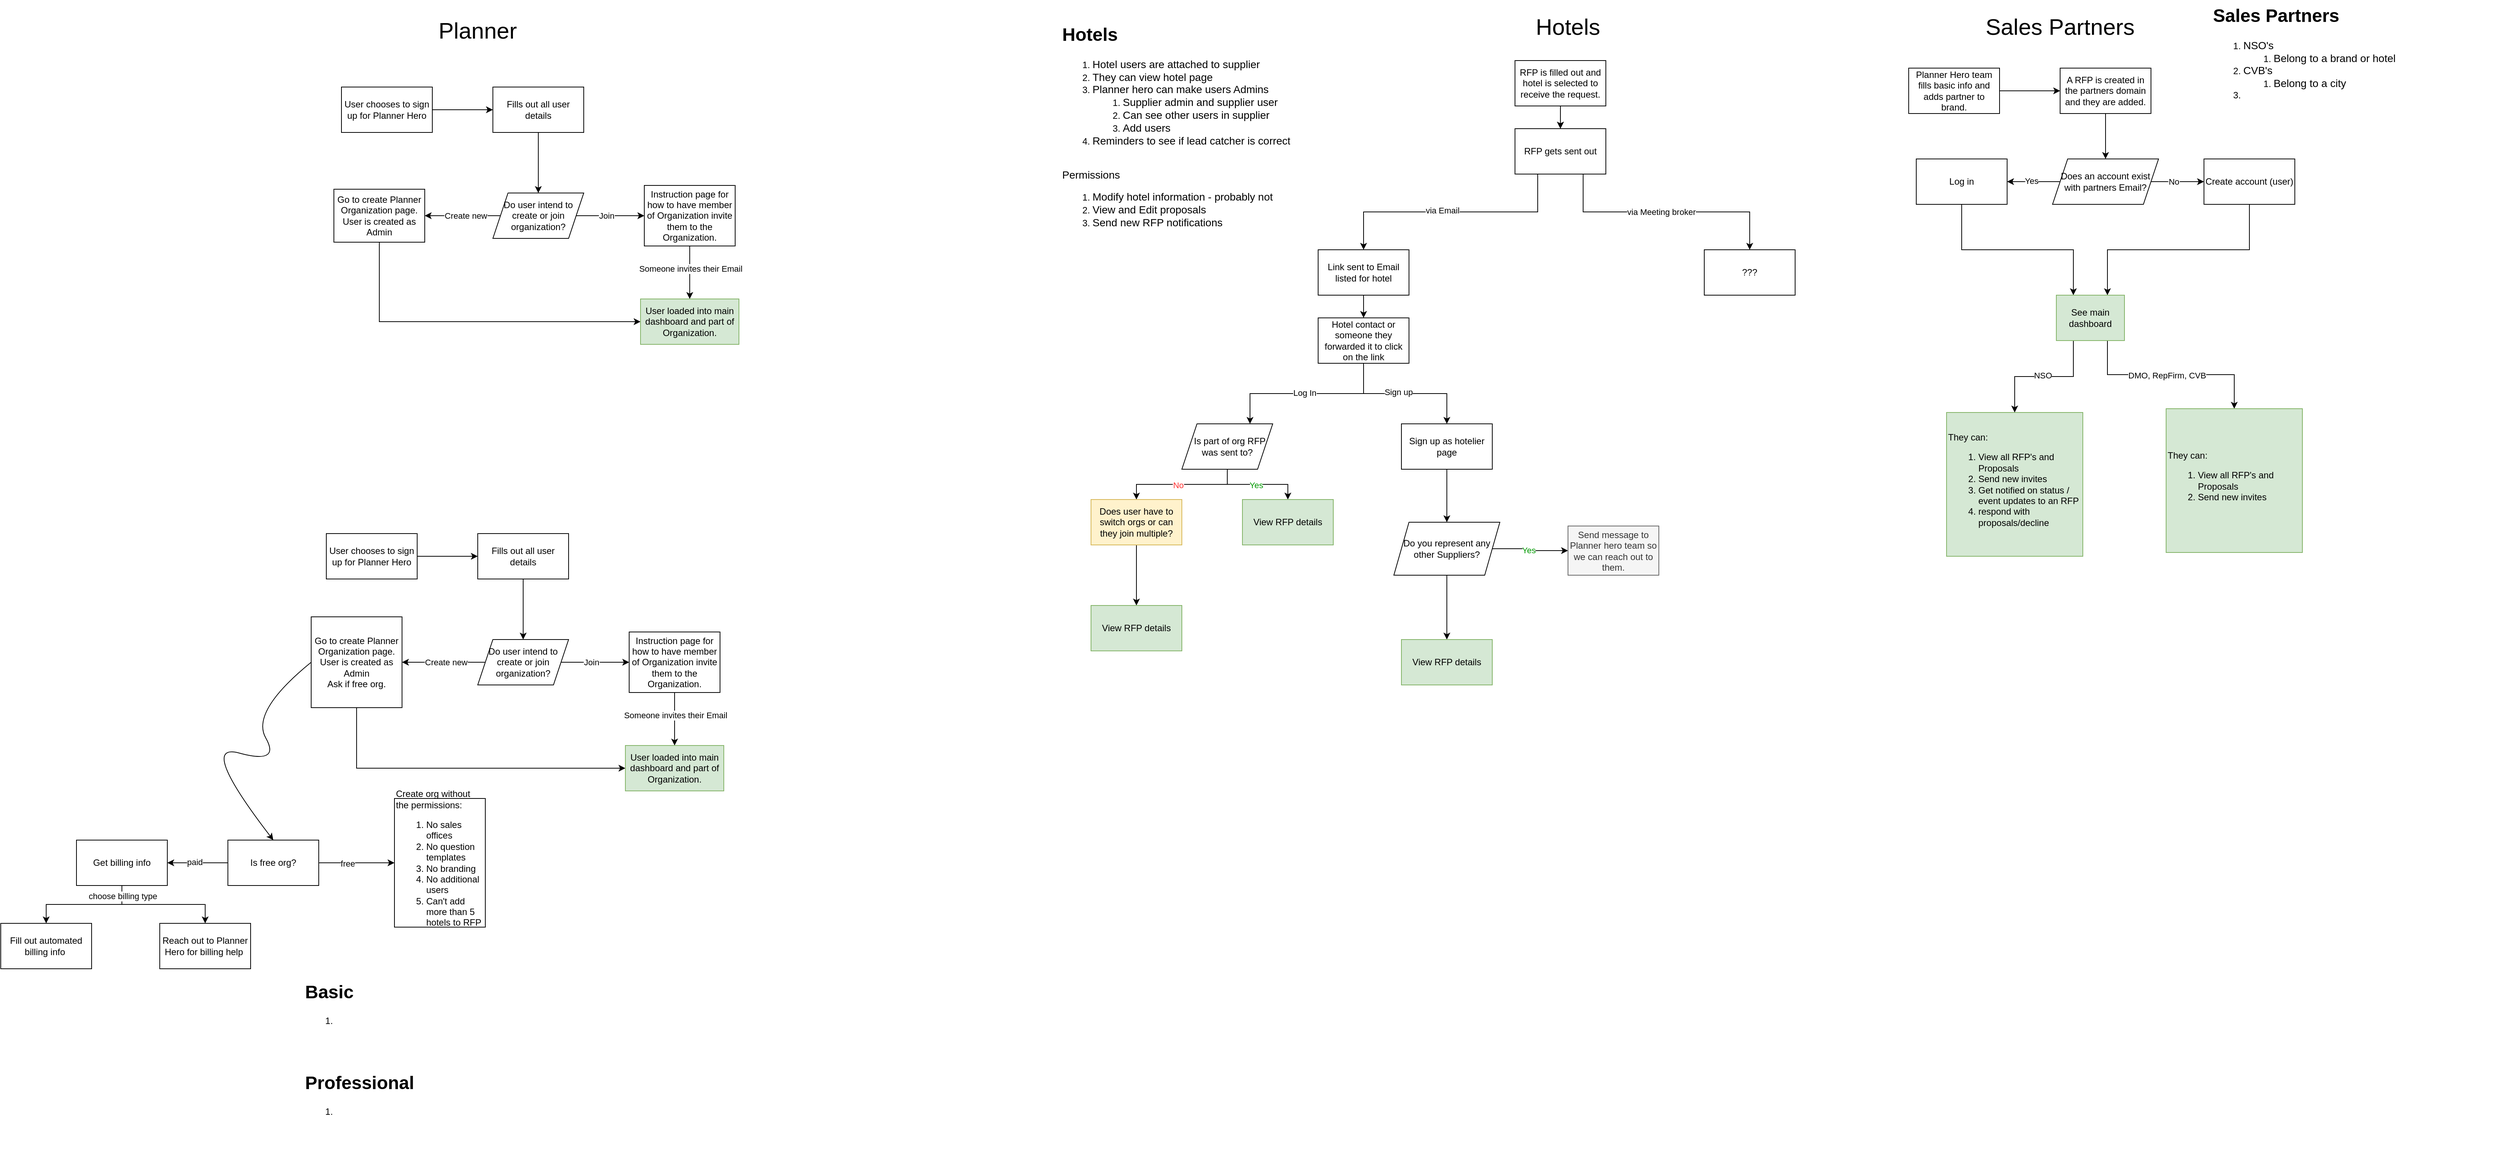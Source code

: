 <mxfile version="24.7.6">
  <diagram name="Page-1" id="fOHzQ5hOOtDTj9QllnTy">
    <mxGraphModel dx="2593" dy="515" grid="1" gridSize="10" guides="1" tooltips="1" connect="1" arrows="1" fold="1" page="1" pageScale="1" pageWidth="850" pageHeight="1100" math="0" shadow="0">
      <root>
        <mxCell id="0" />
        <mxCell id="1" parent="0" />
        <mxCell id="1TZjzNscxNpvH3x1nigz-1" value="&lt;font style=&quot;font-size: 30px;&quot;&gt;Sales Partners&lt;/font&gt;" style="text;html=1;align=center;verticalAlign=middle;whiteSpace=wrap;rounded=0;" vertex="1" parent="1">
          <mxGeometry x="1680" y="50" width="320" height="30" as="geometry" />
        </mxCell>
        <mxCell id="1TZjzNscxNpvH3x1nigz-2" value="" style="edgeStyle=orthogonalEdgeStyle;rounded=0;orthogonalLoop=1;jettySize=auto;html=1;" edge="1" parent="1" source="1TZjzNscxNpvH3x1nigz-3" target="1TZjzNscxNpvH3x1nigz-5">
          <mxGeometry relative="1" as="geometry" />
        </mxCell>
        <mxCell id="1TZjzNscxNpvH3x1nigz-3" value="Planner Hero team fills basic info and adds partner to brand." style="rounded=0;whiteSpace=wrap;html=1;" vertex="1" parent="1">
          <mxGeometry x="1640" y="120" width="120" height="60" as="geometry" />
        </mxCell>
        <mxCell id="1TZjzNscxNpvH3x1nigz-4" style="edgeStyle=orthogonalEdgeStyle;rounded=0;orthogonalLoop=1;jettySize=auto;html=1;exitX=0.5;exitY=1;exitDx=0;exitDy=0;entryX=0.5;entryY=0;entryDx=0;entryDy=0;" edge="1" parent="1" source="1TZjzNscxNpvH3x1nigz-5" target="1TZjzNscxNpvH3x1nigz-11">
          <mxGeometry relative="1" as="geometry" />
        </mxCell>
        <mxCell id="1TZjzNscxNpvH3x1nigz-5" value="A RFP is created in the partners domain and they are added." style="whiteSpace=wrap;html=1;rounded=0;" vertex="1" parent="1">
          <mxGeometry x="1840" y="120" width="120" height="60" as="geometry" />
        </mxCell>
        <mxCell id="1TZjzNscxNpvH3x1nigz-6" value="They can:&lt;br&gt;&lt;ol&gt;&lt;li&gt;View all RFP&#39;s and Proposals&lt;/li&gt;&lt;li&gt;Send new invites&lt;/li&gt;&lt;li&gt;Get notified on status / event updates to an RFP&lt;/li&gt;&lt;li&gt;respond with proposals/decline&lt;/li&gt;&lt;/ol&gt;" style="rounded=0;whiteSpace=wrap;html=1;align=left;fillColor=#d5e8d4;strokeColor=#82b366;" vertex="1" parent="1">
          <mxGeometry x="1690" y="575" width="180" height="190" as="geometry" />
        </mxCell>
        <mxCell id="1TZjzNscxNpvH3x1nigz-7" value="" style="edgeStyle=orthogonalEdgeStyle;rounded=0;orthogonalLoop=1;jettySize=auto;html=1;" edge="1" parent="1" source="1TZjzNscxNpvH3x1nigz-11" target="1TZjzNscxNpvH3x1nigz-13">
          <mxGeometry relative="1" as="geometry" />
        </mxCell>
        <mxCell id="1TZjzNscxNpvH3x1nigz-8" value="No" style="edgeLabel;html=1;align=center;verticalAlign=middle;resizable=0;points=[];" vertex="1" connectable="0" parent="1TZjzNscxNpvH3x1nigz-7">
          <mxGeometry x="-0.34" y="-2" relative="1" as="geometry">
            <mxPoint x="7" y="-2" as="offset" />
          </mxGeometry>
        </mxCell>
        <mxCell id="1TZjzNscxNpvH3x1nigz-9" value="" style="edgeStyle=orthogonalEdgeStyle;rounded=0;orthogonalLoop=1;jettySize=auto;html=1;" edge="1" parent="1" source="1TZjzNscxNpvH3x1nigz-11" target="1TZjzNscxNpvH3x1nigz-15">
          <mxGeometry relative="1" as="geometry" />
        </mxCell>
        <mxCell id="1TZjzNscxNpvH3x1nigz-10" value="Yes" style="edgeLabel;html=1;align=center;verticalAlign=middle;resizable=0;points=[];" vertex="1" connectable="0" parent="1TZjzNscxNpvH3x1nigz-9">
          <mxGeometry x="0.1" y="-1" relative="1" as="geometry">
            <mxPoint as="offset" />
          </mxGeometry>
        </mxCell>
        <mxCell id="1TZjzNscxNpvH3x1nigz-11" value="Does an account exist with partners Email?" style="shape=parallelogram;perimeter=parallelogramPerimeter;whiteSpace=wrap;html=1;fixedSize=1;" vertex="1" parent="1">
          <mxGeometry x="1830" y="240" width="140" height="60" as="geometry" />
        </mxCell>
        <mxCell id="1TZjzNscxNpvH3x1nigz-12" style="edgeStyle=orthogonalEdgeStyle;rounded=0;orthogonalLoop=1;jettySize=auto;html=1;exitX=0.5;exitY=1;exitDx=0;exitDy=0;entryX=0.75;entryY=0;entryDx=0;entryDy=0;" edge="1" parent="1" source="1TZjzNscxNpvH3x1nigz-13" target="1TZjzNscxNpvH3x1nigz-69">
          <mxGeometry relative="1" as="geometry" />
        </mxCell>
        <mxCell id="1TZjzNscxNpvH3x1nigz-13" value="Create account (user)" style="whiteSpace=wrap;html=1;" vertex="1" parent="1">
          <mxGeometry x="2030" y="240" width="120" height="60" as="geometry" />
        </mxCell>
        <mxCell id="1TZjzNscxNpvH3x1nigz-14" style="edgeStyle=orthogonalEdgeStyle;rounded=0;orthogonalLoop=1;jettySize=auto;html=1;exitX=0.5;exitY=1;exitDx=0;exitDy=0;entryX=0.25;entryY=0;entryDx=0;entryDy=0;" edge="1" parent="1" source="1TZjzNscxNpvH3x1nigz-15" target="1TZjzNscxNpvH3x1nigz-69">
          <mxGeometry relative="1" as="geometry" />
        </mxCell>
        <mxCell id="1TZjzNscxNpvH3x1nigz-15" value="Log in" style="whiteSpace=wrap;html=1;" vertex="1" parent="1">
          <mxGeometry x="1650" y="240" width="120" height="60" as="geometry" />
        </mxCell>
        <mxCell id="1TZjzNscxNpvH3x1nigz-16" value="&lt;font style=&quot;font-size: 30px;&quot;&gt;Planner&lt;/font&gt;" style="text;html=1;align=center;verticalAlign=middle;whiteSpace=wrap;rounded=0;" vertex="1" parent="1">
          <mxGeometry x="-280" y="55" width="60" height="30" as="geometry" />
        </mxCell>
        <mxCell id="1TZjzNscxNpvH3x1nigz-17" value="" style="edgeStyle=orthogonalEdgeStyle;rounded=0;orthogonalLoop=1;jettySize=auto;html=1;" edge="1" parent="1" source="1TZjzNscxNpvH3x1nigz-18" target="1TZjzNscxNpvH3x1nigz-20">
          <mxGeometry relative="1" as="geometry" />
        </mxCell>
        <mxCell id="1TZjzNscxNpvH3x1nigz-18" value="User chooses to sign up for Planner Hero" style="rounded=0;whiteSpace=wrap;html=1;" vertex="1" parent="1">
          <mxGeometry x="-430" y="145" width="120" height="60" as="geometry" />
        </mxCell>
        <mxCell id="1TZjzNscxNpvH3x1nigz-19" value="" style="edgeStyle=orthogonalEdgeStyle;rounded=0;orthogonalLoop=1;jettySize=auto;html=1;" edge="1" parent="1" source="1TZjzNscxNpvH3x1nigz-20" target="1TZjzNscxNpvH3x1nigz-25">
          <mxGeometry relative="1" as="geometry" />
        </mxCell>
        <mxCell id="1TZjzNscxNpvH3x1nigz-20" value="Fills out all user details" style="whiteSpace=wrap;html=1;rounded=0;" vertex="1" parent="1">
          <mxGeometry x="-230" y="145" width="120" height="60" as="geometry" />
        </mxCell>
        <mxCell id="1TZjzNscxNpvH3x1nigz-21" value="" style="edgeStyle=orthogonalEdgeStyle;rounded=0;orthogonalLoop=1;jettySize=auto;html=1;" edge="1" parent="1" source="1TZjzNscxNpvH3x1nigz-25" target="1TZjzNscxNpvH3x1nigz-27">
          <mxGeometry relative="1" as="geometry" />
        </mxCell>
        <mxCell id="1TZjzNscxNpvH3x1nigz-22" value="Create new" style="edgeLabel;html=1;align=center;verticalAlign=middle;resizable=0;points=[];" vertex="1" connectable="0" parent="1TZjzNscxNpvH3x1nigz-21">
          <mxGeometry x="0.178" y="1" relative="1" as="geometry">
            <mxPoint x="13" y="-1" as="offset" />
          </mxGeometry>
        </mxCell>
        <mxCell id="1TZjzNscxNpvH3x1nigz-23" value="" style="edgeStyle=orthogonalEdgeStyle;rounded=0;orthogonalLoop=1;jettySize=auto;html=1;" edge="1" parent="1" source="1TZjzNscxNpvH3x1nigz-25" target="1TZjzNscxNpvH3x1nigz-30">
          <mxGeometry relative="1" as="geometry" />
        </mxCell>
        <mxCell id="1TZjzNscxNpvH3x1nigz-24" value="Join" style="edgeLabel;html=1;align=center;verticalAlign=middle;resizable=0;points=[];" vertex="1" connectable="0" parent="1TZjzNscxNpvH3x1nigz-23">
          <mxGeometry x="-0.111" relative="1" as="geometry">
            <mxPoint as="offset" />
          </mxGeometry>
        </mxCell>
        <mxCell id="1TZjzNscxNpvH3x1nigz-25" value="Do user intend to create or join organization?" style="shape=parallelogram;perimeter=parallelogramPerimeter;whiteSpace=wrap;html=1;fixedSize=1;rounded=0;" vertex="1" parent="1">
          <mxGeometry x="-230" y="285" width="120" height="60" as="geometry" />
        </mxCell>
        <mxCell id="1TZjzNscxNpvH3x1nigz-26" style="edgeStyle=orthogonalEdgeStyle;rounded=0;orthogonalLoop=1;jettySize=auto;html=1;exitX=0.5;exitY=1;exitDx=0;exitDy=0;entryX=0;entryY=0.5;entryDx=0;entryDy=0;" edge="1" parent="1" source="1TZjzNscxNpvH3x1nigz-27" target="1TZjzNscxNpvH3x1nigz-31">
          <mxGeometry relative="1" as="geometry" />
        </mxCell>
        <mxCell id="1TZjzNscxNpvH3x1nigz-27" value="Go to create Planner Organization page. User is created as Admin" style="whiteSpace=wrap;html=1;rounded=0;" vertex="1" parent="1">
          <mxGeometry x="-440" y="280" width="120" height="70" as="geometry" />
        </mxCell>
        <mxCell id="1TZjzNscxNpvH3x1nigz-28" value="" style="edgeStyle=orthogonalEdgeStyle;rounded=0;orthogonalLoop=1;jettySize=auto;html=1;" edge="1" parent="1" source="1TZjzNscxNpvH3x1nigz-30" target="1TZjzNscxNpvH3x1nigz-31">
          <mxGeometry relative="1" as="geometry" />
        </mxCell>
        <mxCell id="1TZjzNscxNpvH3x1nigz-29" value="Someone invites their Email" style="edgeLabel;html=1;align=center;verticalAlign=middle;resizable=0;points=[];" vertex="1" connectable="0" parent="1TZjzNscxNpvH3x1nigz-28">
          <mxGeometry x="-0.15" y="1" relative="1" as="geometry">
            <mxPoint as="offset" />
          </mxGeometry>
        </mxCell>
        <mxCell id="1TZjzNscxNpvH3x1nigz-30" value="Instruction page for how to have member of Organization invite them to the Organization." style="whiteSpace=wrap;html=1;rounded=0;" vertex="1" parent="1">
          <mxGeometry x="-30" y="275" width="120" height="80" as="geometry" />
        </mxCell>
        <mxCell id="1TZjzNscxNpvH3x1nigz-31" value="User loaded into main dashboard and part of Organization." style="whiteSpace=wrap;html=1;rounded=0;fillColor=#d5e8d4;strokeColor=#82b366;" vertex="1" parent="1">
          <mxGeometry x="-35" y="425" width="130" height="60" as="geometry" />
        </mxCell>
        <mxCell id="1TZjzNscxNpvH3x1nigz-32" value="&lt;font style=&quot;font-size: 30px;&quot;&gt;Hotels&lt;/font&gt;" style="text;html=1;align=center;verticalAlign=middle;whiteSpace=wrap;rounded=0;" vertex="1" parent="1">
          <mxGeometry x="1160" y="50" width="60" height="30" as="geometry" />
        </mxCell>
        <mxCell id="1TZjzNscxNpvH3x1nigz-33" value="" style="edgeStyle=orthogonalEdgeStyle;rounded=0;orthogonalLoop=1;jettySize=auto;html=1;" edge="1" parent="1" source="1TZjzNscxNpvH3x1nigz-35" target="1TZjzNscxNpvH3x1nigz-42">
          <mxGeometry relative="1" as="geometry" />
        </mxCell>
        <mxCell id="1TZjzNscxNpvH3x1nigz-34" value="" style="edgeStyle=orthogonalEdgeStyle;rounded=0;orthogonalLoop=1;jettySize=auto;html=1;" edge="1" parent="1" source="1TZjzNscxNpvH3x1nigz-35" target="1TZjzNscxNpvH3x1nigz-42">
          <mxGeometry relative="1" as="geometry" />
        </mxCell>
        <mxCell id="1TZjzNscxNpvH3x1nigz-35" value="RFP is filled out and hotel is selected to receive the request." style="rounded=0;whiteSpace=wrap;html=1;" vertex="1" parent="1">
          <mxGeometry x="1120" y="110" width="120" height="60" as="geometry" />
        </mxCell>
        <mxCell id="1TZjzNscxNpvH3x1nigz-36" style="edgeStyle=orthogonalEdgeStyle;rounded=0;orthogonalLoop=1;jettySize=auto;html=1;exitX=0.25;exitY=1;exitDx=0;exitDy=0;entryX=0.5;entryY=0;entryDx=0;entryDy=0;" edge="1" parent="1" source="1TZjzNscxNpvH3x1nigz-42" target="1TZjzNscxNpvH3x1nigz-44">
          <mxGeometry relative="1" as="geometry">
            <mxPoint x="1110" y="360" as="targetPoint" />
          </mxGeometry>
        </mxCell>
        <mxCell id="1TZjzNscxNpvH3x1nigz-37" value="via Email" style="edgeLabel;html=1;align=center;verticalAlign=middle;resizable=0;points=[];" vertex="1" connectable="0" parent="1TZjzNscxNpvH3x1nigz-36">
          <mxGeometry x="0.07" y="2" relative="1" as="geometry">
            <mxPoint y="-4" as="offset" />
          </mxGeometry>
        </mxCell>
        <mxCell id="1TZjzNscxNpvH3x1nigz-40" style="edgeStyle=orthogonalEdgeStyle;rounded=0;orthogonalLoop=1;jettySize=auto;html=1;exitX=0.75;exitY=1;exitDx=0;exitDy=0;entryX=0.5;entryY=0;entryDx=0;entryDy=0;" edge="1" parent="1" source="1TZjzNscxNpvH3x1nigz-42" target="1TZjzNscxNpvH3x1nigz-46">
          <mxGeometry relative="1" as="geometry" />
        </mxCell>
        <mxCell id="1TZjzNscxNpvH3x1nigz-41" value="via Meeting broker" style="edgeLabel;html=1;align=center;verticalAlign=middle;resizable=0;points=[];" vertex="1" connectable="0" parent="1TZjzNscxNpvH3x1nigz-40">
          <mxGeometry x="-0.12" y="1" relative="1" as="geometry">
            <mxPoint x="12" y="1" as="offset" />
          </mxGeometry>
        </mxCell>
        <mxCell id="1TZjzNscxNpvH3x1nigz-42" value="RFP gets sent out" style="whiteSpace=wrap;html=1;rounded=0;" vertex="1" parent="1">
          <mxGeometry x="1120" y="200" width="120" height="60" as="geometry" />
        </mxCell>
        <mxCell id="1TZjzNscxNpvH3x1nigz-43" value="" style="edgeStyle=orthogonalEdgeStyle;rounded=0;orthogonalLoop=1;jettySize=auto;html=1;" edge="1" parent="1" source="1TZjzNscxNpvH3x1nigz-44" target="1TZjzNscxNpvH3x1nigz-51">
          <mxGeometry relative="1" as="geometry" />
        </mxCell>
        <mxCell id="1TZjzNscxNpvH3x1nigz-44" value="Link sent to Email listed for hotel" style="rounded=0;whiteSpace=wrap;html=1;" vertex="1" parent="1">
          <mxGeometry x="860" y="360" width="120" height="60" as="geometry" />
        </mxCell>
        <mxCell id="1TZjzNscxNpvH3x1nigz-46" value="???" style="rounded=0;whiteSpace=wrap;html=1;" vertex="1" parent="1">
          <mxGeometry x="1370" y="360" width="120" height="60" as="geometry" />
        </mxCell>
        <mxCell id="1TZjzNscxNpvH3x1nigz-47" value="" style="edgeStyle=orthogonalEdgeStyle;rounded=0;orthogonalLoop=1;jettySize=auto;html=1;" edge="1" parent="1" source="1TZjzNscxNpvH3x1nigz-51" target="1TZjzNscxNpvH3x1nigz-53">
          <mxGeometry relative="1" as="geometry" />
        </mxCell>
        <mxCell id="1TZjzNscxNpvH3x1nigz-48" value="Sign up" style="edgeLabel;html=1;align=center;verticalAlign=middle;resizable=0;points=[];" vertex="1" connectable="0" parent="1TZjzNscxNpvH3x1nigz-47">
          <mxGeometry x="-0.093" y="2" relative="1" as="geometry">
            <mxPoint as="offset" />
          </mxGeometry>
        </mxCell>
        <mxCell id="1TZjzNscxNpvH3x1nigz-49" style="edgeStyle=orthogonalEdgeStyle;rounded=0;orthogonalLoop=1;jettySize=auto;html=1;exitX=0.5;exitY=1;exitDx=0;exitDy=0;entryX=0.75;entryY=0;entryDx=0;entryDy=0;" edge="1" parent="1" source="1TZjzNscxNpvH3x1nigz-51" target="1TZjzNscxNpvH3x1nigz-58">
          <mxGeometry relative="1" as="geometry">
            <mxPoint x="830" y="590" as="targetPoint" />
          </mxGeometry>
        </mxCell>
        <mxCell id="1TZjzNscxNpvH3x1nigz-50" value="Log In" style="edgeLabel;html=1;align=center;verticalAlign=middle;resizable=0;points=[];" vertex="1" connectable="0" parent="1TZjzNscxNpvH3x1nigz-49">
          <mxGeometry x="0.024" y="-1" relative="1" as="geometry">
            <mxPoint as="offset" />
          </mxGeometry>
        </mxCell>
        <mxCell id="1TZjzNscxNpvH3x1nigz-51" value="Hotel contact or someone they forwarded it to click on the link" style="whiteSpace=wrap;html=1;rounded=0;" vertex="1" parent="1">
          <mxGeometry x="860" y="450" width="120" height="60" as="geometry" />
        </mxCell>
        <mxCell id="1TZjzNscxNpvH3x1nigz-52" value="" style="edgeStyle=orthogonalEdgeStyle;rounded=0;orthogonalLoop=1;jettySize=auto;html=1;" edge="1" parent="1" source="1TZjzNscxNpvH3x1nigz-53" target="1TZjzNscxNpvH3x1nigz-65">
          <mxGeometry relative="1" as="geometry" />
        </mxCell>
        <mxCell id="1TZjzNscxNpvH3x1nigz-53" value="Sign up as hotelier page" style="whiteSpace=wrap;html=1;rounded=0;" vertex="1" parent="1">
          <mxGeometry x="970" y="590" width="120" height="60" as="geometry" />
        </mxCell>
        <mxCell id="1TZjzNscxNpvH3x1nigz-54" value="" style="edgeStyle=orthogonalEdgeStyle;rounded=0;orthogonalLoop=1;jettySize=auto;html=1;" edge="1" parent="1" source="1TZjzNscxNpvH3x1nigz-58" target="1TZjzNscxNpvH3x1nigz-59">
          <mxGeometry relative="1" as="geometry" />
        </mxCell>
        <mxCell id="1TZjzNscxNpvH3x1nigz-55" value="&lt;font color=&quot;#009900&quot;&gt;Yes&lt;/font&gt;" style="edgeLabel;html=1;align=center;verticalAlign=middle;resizable=0;points=[];" vertex="1" connectable="0" parent="1TZjzNscxNpvH3x1nigz-54">
          <mxGeometry x="-0.18" y="-1" relative="1" as="geometry">
            <mxPoint x="9" as="offset" />
          </mxGeometry>
        </mxCell>
        <mxCell id="1TZjzNscxNpvH3x1nigz-56" style="edgeStyle=orthogonalEdgeStyle;rounded=0;orthogonalLoop=1;jettySize=auto;html=1;exitX=0.5;exitY=1;exitDx=0;exitDy=0;entryX=0.5;entryY=0;entryDx=0;entryDy=0;" edge="1" parent="1" source="1TZjzNscxNpvH3x1nigz-58" target="1TZjzNscxNpvH3x1nigz-61">
          <mxGeometry relative="1" as="geometry" />
        </mxCell>
        <mxCell id="1TZjzNscxNpvH3x1nigz-57" value="&lt;font color=&quot;#ff3333&quot;&gt;No&lt;/font&gt;" style="edgeLabel;html=1;align=center;verticalAlign=middle;resizable=0;points=[];" vertex="1" connectable="0" parent="1TZjzNscxNpvH3x1nigz-56">
          <mxGeometry x="0.062" y="1" relative="1" as="geometry">
            <mxPoint as="offset" />
          </mxGeometry>
        </mxCell>
        <mxCell id="1TZjzNscxNpvH3x1nigz-58" value="&amp;nbsp; Is part of org RFP was sent to?" style="shape=parallelogram;perimeter=parallelogramPerimeter;whiteSpace=wrap;html=1;fixedSize=1;" vertex="1" parent="1">
          <mxGeometry x="680" y="590" width="120" height="60" as="geometry" />
        </mxCell>
        <mxCell id="1TZjzNscxNpvH3x1nigz-59" value="View RFP details" style="whiteSpace=wrap;html=1;fillColor=#d5e8d4;strokeColor=#82b366;" vertex="1" parent="1">
          <mxGeometry x="760" y="690" width="120" height="60" as="geometry" />
        </mxCell>
        <mxCell id="1TZjzNscxNpvH3x1nigz-60" value="" style="edgeStyle=orthogonalEdgeStyle;rounded=0;orthogonalLoop=1;jettySize=auto;html=1;" edge="1" parent="1" source="1TZjzNscxNpvH3x1nigz-61" target="1TZjzNscxNpvH3x1nigz-68">
          <mxGeometry relative="1" as="geometry" />
        </mxCell>
        <mxCell id="1TZjzNscxNpvH3x1nigz-61" value="Does user have to switch orgs or can they join multiple?" style="rounded=0;whiteSpace=wrap;html=1;fillColor=#fff2cc;strokeColor=#d6b656;" vertex="1" parent="1">
          <mxGeometry x="560" y="690" width="120" height="60" as="geometry" />
        </mxCell>
        <mxCell id="1TZjzNscxNpvH3x1nigz-62" value="" style="edgeStyle=orthogonalEdgeStyle;rounded=0;orthogonalLoop=1;jettySize=auto;html=1;" edge="1" parent="1" source="1TZjzNscxNpvH3x1nigz-65" target="1TZjzNscxNpvH3x1nigz-66">
          <mxGeometry relative="1" as="geometry" />
        </mxCell>
        <mxCell id="1TZjzNscxNpvH3x1nigz-63" value="&lt;font color=&quot;#009900&quot;&gt;Yes&lt;/font&gt;" style="edgeLabel;html=1;align=center;verticalAlign=middle;resizable=0;points=[];" vertex="1" connectable="0" parent="1TZjzNscxNpvH3x1nigz-62">
          <mxGeometry x="-0.06" y="-2" relative="1" as="geometry">
            <mxPoint as="offset" />
          </mxGeometry>
        </mxCell>
        <mxCell id="1TZjzNscxNpvH3x1nigz-64" value="" style="edgeStyle=orthogonalEdgeStyle;rounded=0;orthogonalLoop=1;jettySize=auto;html=1;" edge="1" parent="1" source="1TZjzNscxNpvH3x1nigz-65" target="1TZjzNscxNpvH3x1nigz-67">
          <mxGeometry relative="1" as="geometry" />
        </mxCell>
        <mxCell id="1TZjzNscxNpvH3x1nigz-65" value="Do you represent any other Suppliers?" style="shape=parallelogram;perimeter=parallelogramPerimeter;whiteSpace=wrap;html=1;fixedSize=1;rounded=0;" vertex="1" parent="1">
          <mxGeometry x="960" y="720" width="140" height="70" as="geometry" />
        </mxCell>
        <mxCell id="1TZjzNscxNpvH3x1nigz-66" value="Send message to Planner hero team so we can reach out to them." style="whiteSpace=wrap;html=1;rounded=0;fillColor=#f5f5f5;fontColor=#333333;strokeColor=#666666;" vertex="1" parent="1">
          <mxGeometry x="1190" y="725" width="120" height="65" as="geometry" />
        </mxCell>
        <mxCell id="1TZjzNscxNpvH3x1nigz-67" value="View RFP details" style="whiteSpace=wrap;html=1;rounded=0;fillColor=#d5e8d4;strokeColor=#82b366;" vertex="1" parent="1">
          <mxGeometry x="970" y="875" width="120" height="60" as="geometry" />
        </mxCell>
        <mxCell id="1TZjzNscxNpvH3x1nigz-68" value="View RFP details" style="whiteSpace=wrap;html=1;rounded=0;fillColor=#d5e8d4;strokeColor=#82b366;" vertex="1" parent="1">
          <mxGeometry x="560" y="830" width="120" height="60" as="geometry" />
        </mxCell>
        <mxCell id="1TZjzNscxNpvH3x1nigz-70" style="edgeStyle=orthogonalEdgeStyle;rounded=0;orthogonalLoop=1;jettySize=auto;html=1;exitX=0.25;exitY=1;exitDx=0;exitDy=0;entryX=0.5;entryY=0;entryDx=0;entryDy=0;" edge="1" parent="1" source="1TZjzNscxNpvH3x1nigz-69" target="1TZjzNscxNpvH3x1nigz-6">
          <mxGeometry relative="1" as="geometry" />
        </mxCell>
        <mxCell id="1TZjzNscxNpvH3x1nigz-71" value="NSO" style="edgeLabel;html=1;align=center;verticalAlign=middle;resizable=0;points=[];" vertex="1" connectable="0" parent="1TZjzNscxNpvH3x1nigz-70">
          <mxGeometry x="0.02" y="-2" relative="1" as="geometry">
            <mxPoint as="offset" />
          </mxGeometry>
        </mxCell>
        <mxCell id="1TZjzNscxNpvH3x1nigz-74" style="edgeStyle=orthogonalEdgeStyle;rounded=0;orthogonalLoop=1;jettySize=auto;html=1;exitX=0.75;exitY=1;exitDx=0;exitDy=0;entryX=0.5;entryY=0;entryDx=0;entryDy=0;" edge="1" parent="1" source="1TZjzNscxNpvH3x1nigz-69" target="1TZjzNscxNpvH3x1nigz-73">
          <mxGeometry relative="1" as="geometry" />
        </mxCell>
        <mxCell id="1TZjzNscxNpvH3x1nigz-75" value="DMO, RepFirm, CVB" style="edgeLabel;html=1;align=center;verticalAlign=middle;resizable=0;points=[];" vertex="1" connectable="0" parent="1TZjzNscxNpvH3x1nigz-74">
          <mxGeometry x="-0.258" relative="1" as="geometry">
            <mxPoint x="28" y="1" as="offset" />
          </mxGeometry>
        </mxCell>
        <mxCell id="1TZjzNscxNpvH3x1nigz-69" value="See main dashboard" style="rounded=0;whiteSpace=wrap;html=1;align=center;fillColor=#d5e8d4;strokeColor=#82b366;" vertex="1" parent="1">
          <mxGeometry x="1835" y="420" width="90" height="60" as="geometry" />
        </mxCell>
        <mxCell id="1TZjzNscxNpvH3x1nigz-73" value="They can:&lt;br&gt;&lt;ol&gt;&lt;li&gt;View all RFP&#39;s and Proposals&lt;/li&gt;&lt;li&gt;Send new invites&lt;/li&gt;&lt;/ol&gt;" style="rounded=0;whiteSpace=wrap;html=1;align=left;fillColor=#d5e8d4;strokeColor=#82b366;" vertex="1" parent="1">
          <mxGeometry x="1980" y="570" width="180" height="190" as="geometry" />
        </mxCell>
        <mxCell id="1TZjzNscxNpvH3x1nigz-76" value="&lt;h1 style=&quot;margin-top: 0px;&quot;&gt;Hotels&lt;/h1&gt;&lt;p&gt;&lt;/p&gt;&lt;ol&gt;&lt;li&gt;&lt;font style=&quot;font-size: 14px;&quot;&gt;Hotel users are attached to supplier&lt;/font&gt;&lt;/li&gt;&lt;li&gt;&lt;span style=&quot;font-size: 14px;&quot;&gt;They can view hotel page&lt;/span&gt;&lt;/li&gt;&lt;li&gt;&lt;span style=&quot;font-size: 14px;&quot;&gt;Planner hero can make users Admins&lt;/span&gt;&lt;/li&gt;&lt;ol&gt;&lt;li&gt;&lt;span style=&quot;font-size: 14px;&quot;&gt;Supplier admin and supplier user&lt;/span&gt;&lt;/li&gt;&lt;li&gt;&lt;span style=&quot;font-size: 14px;&quot;&gt;Can see other users in supplier&lt;/span&gt;&lt;/li&gt;&lt;li&gt;&lt;span style=&quot;font-size: 14px;&quot;&gt;Add users&lt;/span&gt;&lt;/li&gt;&lt;/ol&gt;&lt;li&gt;&lt;span style=&quot;font-size: 14px;&quot;&gt;Reminders to see if lead catcher is correct&lt;/span&gt;&lt;/li&gt;&lt;/ol&gt;&lt;div&gt;&lt;span style=&quot;font-size: 14px;&quot;&gt;&lt;br&gt;&lt;/span&gt;&lt;/div&gt;&lt;div&gt;&lt;span style=&quot;font-size: 14px;&quot;&gt;Permissions&lt;/span&gt;&lt;/div&gt;&lt;div&gt;&lt;ol&gt;&lt;li&gt;&lt;span style=&quot;font-size: 14px;&quot;&gt;Modify hotel information - probably not&lt;/span&gt;&lt;/li&gt;&lt;li&gt;&lt;span style=&quot;font-size: 14px;&quot;&gt;View and Edit proposals&lt;/span&gt;&lt;/li&gt;&lt;li&gt;&lt;span style=&quot;font-size: 14px;&quot;&gt;Send new RFP notifications&lt;/span&gt;&lt;/li&gt;&lt;/ol&gt;&lt;/div&gt;&lt;p&gt;&lt;/p&gt;" style="text;html=1;whiteSpace=wrap;overflow=hidden;rounded=0;" vertex="1" parent="1">
          <mxGeometry x="520" y="55" width="380" height="290" as="geometry" />
        </mxCell>
        <mxCell id="1TZjzNscxNpvH3x1nigz-77" value="&lt;h1 style=&quot;margin-top: 0px;&quot;&gt;Sales Partners&lt;/h1&gt;&lt;p&gt;&lt;/p&gt;&lt;ol&gt;&lt;li&gt;&lt;span style=&quot;font-size: 14px;&quot;&gt;NSO&#39;s&lt;/span&gt;&lt;/li&gt;&lt;ol&gt;&lt;li&gt;&lt;span style=&quot;font-size: 14px;&quot;&gt;Belong to a brand or hotel&lt;/span&gt;&lt;/li&gt;&lt;/ol&gt;&lt;li&gt;&lt;span style=&quot;font-size: 14px;&quot;&gt;CVB&#39;s&lt;/span&gt;&lt;/li&gt;&lt;ol&gt;&lt;li&gt;&lt;span style=&quot;font-size: 14px;&quot;&gt;Belong to a city&lt;/span&gt;&lt;/li&gt;&lt;/ol&gt;&lt;li&gt;&lt;br&gt;&lt;/li&gt;&lt;/ol&gt;&lt;p&gt;&lt;/p&gt;" style="text;html=1;whiteSpace=wrap;overflow=hidden;rounded=0;" vertex="1" parent="1">
          <mxGeometry x="2040" y="30" width="380" height="200" as="geometry" />
        </mxCell>
        <mxCell id="1TZjzNscxNpvH3x1nigz-78" value="" style="edgeStyle=orthogonalEdgeStyle;rounded=0;orthogonalLoop=1;jettySize=auto;html=1;" edge="1" source="1TZjzNscxNpvH3x1nigz-79" target="1TZjzNscxNpvH3x1nigz-81" parent="1">
          <mxGeometry relative="1" as="geometry" />
        </mxCell>
        <mxCell id="1TZjzNscxNpvH3x1nigz-79" value="User chooses to sign up for Planner Hero" style="rounded=0;whiteSpace=wrap;html=1;" vertex="1" parent="1">
          <mxGeometry x="-450" y="735" width="120" height="60" as="geometry" />
        </mxCell>
        <mxCell id="1TZjzNscxNpvH3x1nigz-80" value="" style="edgeStyle=orthogonalEdgeStyle;rounded=0;orthogonalLoop=1;jettySize=auto;html=1;" edge="1" source="1TZjzNscxNpvH3x1nigz-81" target="1TZjzNscxNpvH3x1nigz-86" parent="1">
          <mxGeometry relative="1" as="geometry" />
        </mxCell>
        <mxCell id="1TZjzNscxNpvH3x1nigz-81" value="Fills out all user details" style="whiteSpace=wrap;html=1;rounded=0;" vertex="1" parent="1">
          <mxGeometry x="-250" y="735" width="120" height="60" as="geometry" />
        </mxCell>
        <mxCell id="1TZjzNscxNpvH3x1nigz-82" value="" style="edgeStyle=orthogonalEdgeStyle;rounded=0;orthogonalLoop=1;jettySize=auto;html=1;" edge="1" source="1TZjzNscxNpvH3x1nigz-86" target="1TZjzNscxNpvH3x1nigz-88" parent="1">
          <mxGeometry relative="1" as="geometry" />
        </mxCell>
        <mxCell id="1TZjzNscxNpvH3x1nigz-83" value="Create new" style="edgeLabel;html=1;align=center;verticalAlign=middle;resizable=0;points=[];" vertex="1" connectable="0" parent="1TZjzNscxNpvH3x1nigz-82">
          <mxGeometry x="0.178" y="1" relative="1" as="geometry">
            <mxPoint x="13" y="-1" as="offset" />
          </mxGeometry>
        </mxCell>
        <mxCell id="1TZjzNscxNpvH3x1nigz-84" value="" style="edgeStyle=orthogonalEdgeStyle;rounded=0;orthogonalLoop=1;jettySize=auto;html=1;" edge="1" source="1TZjzNscxNpvH3x1nigz-86" target="1TZjzNscxNpvH3x1nigz-91" parent="1">
          <mxGeometry relative="1" as="geometry" />
        </mxCell>
        <mxCell id="1TZjzNscxNpvH3x1nigz-85" value="Join" style="edgeLabel;html=1;align=center;verticalAlign=middle;resizable=0;points=[];" vertex="1" connectable="0" parent="1TZjzNscxNpvH3x1nigz-84">
          <mxGeometry x="-0.111" relative="1" as="geometry">
            <mxPoint as="offset" />
          </mxGeometry>
        </mxCell>
        <mxCell id="1TZjzNscxNpvH3x1nigz-86" value="Do user intend to create or join organization?" style="shape=parallelogram;perimeter=parallelogramPerimeter;whiteSpace=wrap;html=1;fixedSize=1;rounded=0;" vertex="1" parent="1">
          <mxGeometry x="-250" y="875" width="120" height="60" as="geometry" />
        </mxCell>
        <mxCell id="1TZjzNscxNpvH3x1nigz-87" style="edgeStyle=orthogonalEdgeStyle;rounded=0;orthogonalLoop=1;jettySize=auto;html=1;exitX=0.5;exitY=1;exitDx=0;exitDy=0;entryX=0;entryY=0.5;entryDx=0;entryDy=0;" edge="1" source="1TZjzNscxNpvH3x1nigz-88" target="1TZjzNscxNpvH3x1nigz-92" parent="1">
          <mxGeometry relative="1" as="geometry" />
        </mxCell>
        <mxCell id="1TZjzNscxNpvH3x1nigz-88" value="Go to create Planner Organization page. User is created as Admin&lt;div&gt;Ask if free org.&lt;/div&gt;" style="whiteSpace=wrap;html=1;rounded=0;" vertex="1" parent="1">
          <mxGeometry x="-470" y="845" width="120" height="120" as="geometry" />
        </mxCell>
        <mxCell id="1TZjzNscxNpvH3x1nigz-89" value="" style="edgeStyle=orthogonalEdgeStyle;rounded=0;orthogonalLoop=1;jettySize=auto;html=1;" edge="1" source="1TZjzNscxNpvH3x1nigz-91" target="1TZjzNscxNpvH3x1nigz-92" parent="1">
          <mxGeometry relative="1" as="geometry" />
        </mxCell>
        <mxCell id="1TZjzNscxNpvH3x1nigz-90" value="Someone invites their Email" style="edgeLabel;html=1;align=center;verticalAlign=middle;resizable=0;points=[];" vertex="1" connectable="0" parent="1TZjzNscxNpvH3x1nigz-89">
          <mxGeometry x="-0.15" y="1" relative="1" as="geometry">
            <mxPoint as="offset" />
          </mxGeometry>
        </mxCell>
        <mxCell id="1TZjzNscxNpvH3x1nigz-91" value="Instruction page for how to have member of Organization invite them to the Organization." style="whiteSpace=wrap;html=1;rounded=0;" vertex="1" parent="1">
          <mxGeometry x="-50" y="865" width="120" height="80" as="geometry" />
        </mxCell>
        <mxCell id="1TZjzNscxNpvH3x1nigz-92" value="User loaded into main dashboard and part of Organization." style="whiteSpace=wrap;html=1;rounded=0;fillColor=#d5e8d4;strokeColor=#82b366;" vertex="1" parent="1">
          <mxGeometry x="-55" y="1015" width="130" height="60" as="geometry" />
        </mxCell>
        <mxCell id="1TZjzNscxNpvH3x1nigz-99" value="" style="edgeStyle=orthogonalEdgeStyle;rounded=0;orthogonalLoop=1;jettySize=auto;html=1;" edge="1" parent="1" source="1TZjzNscxNpvH3x1nigz-96" target="1TZjzNscxNpvH3x1nigz-98">
          <mxGeometry relative="1" as="geometry" />
        </mxCell>
        <mxCell id="1TZjzNscxNpvH3x1nigz-102" value="free" style="edgeLabel;html=1;align=center;verticalAlign=middle;resizable=0;points=[];" vertex="1" connectable="0" parent="1TZjzNscxNpvH3x1nigz-99">
          <mxGeometry x="-0.243" y="-1" relative="1" as="geometry">
            <mxPoint as="offset" />
          </mxGeometry>
        </mxCell>
        <mxCell id="1TZjzNscxNpvH3x1nigz-101" value="" style="edgeStyle=orthogonalEdgeStyle;rounded=0;orthogonalLoop=1;jettySize=auto;html=1;" edge="1" parent="1" source="1TZjzNscxNpvH3x1nigz-96" target="1TZjzNscxNpvH3x1nigz-100">
          <mxGeometry relative="1" as="geometry" />
        </mxCell>
        <mxCell id="1TZjzNscxNpvH3x1nigz-103" value="paid" style="edgeLabel;html=1;align=center;verticalAlign=middle;resizable=0;points=[];" vertex="1" connectable="0" parent="1TZjzNscxNpvH3x1nigz-101">
          <mxGeometry x="0.1" y="-1" relative="1" as="geometry">
            <mxPoint as="offset" />
          </mxGeometry>
        </mxCell>
        <mxCell id="1TZjzNscxNpvH3x1nigz-96" value="Is free org?" style="rounded=0;whiteSpace=wrap;html=1;" vertex="1" parent="1">
          <mxGeometry x="-580" y="1140" width="120" height="60" as="geometry" />
        </mxCell>
        <mxCell id="1TZjzNscxNpvH3x1nigz-97" value="" style="curved=1;endArrow=classic;html=1;rounded=0;exitX=0;exitY=0.5;exitDx=0;exitDy=0;entryX=0.5;entryY=0;entryDx=0;entryDy=0;" edge="1" parent="1" source="1TZjzNscxNpvH3x1nigz-88" target="1TZjzNscxNpvH3x1nigz-96">
          <mxGeometry width="50" height="50" relative="1" as="geometry">
            <mxPoint x="-230" y="1130" as="sourcePoint" />
            <mxPoint x="-180" y="1080" as="targetPoint" />
            <Array as="points">
              <mxPoint x="-550" y="970" />
              <mxPoint x="-510" y="1040" />
              <mxPoint x="-620" y="1010" />
            </Array>
          </mxGeometry>
        </mxCell>
        <mxCell id="1TZjzNscxNpvH3x1nigz-98" value="Create org without the permissions:&amp;nbsp;&lt;div&gt;&lt;ol&gt;&lt;li&gt;No sales offices&lt;/li&gt;&lt;li&gt;No question templates&lt;/li&gt;&lt;li&gt;No branding&lt;/li&gt;&lt;li&gt;No additional users&lt;/li&gt;&lt;li&gt;Can&#39;t add more than 5 hotels to RFP&lt;/li&gt;&lt;/ol&gt;&lt;/div&gt;" style="whiteSpace=wrap;html=1;rounded=0;align=left;" vertex="1" parent="1">
          <mxGeometry x="-360" y="1085" width="120" height="170" as="geometry" />
        </mxCell>
        <mxCell id="1TZjzNscxNpvH3x1nigz-105" value="" style="edgeStyle=orthogonalEdgeStyle;rounded=0;orthogonalLoop=1;jettySize=auto;html=1;" edge="1" parent="1" source="1TZjzNscxNpvH3x1nigz-100" target="1TZjzNscxNpvH3x1nigz-104">
          <mxGeometry relative="1" as="geometry" />
        </mxCell>
        <mxCell id="1TZjzNscxNpvH3x1nigz-107" style="edgeStyle=orthogonalEdgeStyle;rounded=0;orthogonalLoop=1;jettySize=auto;html=1;exitX=0.5;exitY=1;exitDx=0;exitDy=0;entryX=0.5;entryY=0;entryDx=0;entryDy=0;" edge="1" parent="1" source="1TZjzNscxNpvH3x1nigz-100" target="1TZjzNscxNpvH3x1nigz-106">
          <mxGeometry relative="1" as="geometry" />
        </mxCell>
        <mxCell id="1TZjzNscxNpvH3x1nigz-108" value="choose billing type" style="edgeLabel;html=1;align=center;verticalAlign=middle;resizable=0;points=[];" vertex="1" connectable="0" parent="1TZjzNscxNpvH3x1nigz-107">
          <mxGeometry x="-0.829" y="1" relative="1" as="geometry">
            <mxPoint as="offset" />
          </mxGeometry>
        </mxCell>
        <mxCell id="1TZjzNscxNpvH3x1nigz-100" value="Get billing info" style="whiteSpace=wrap;html=1;rounded=0;" vertex="1" parent="1">
          <mxGeometry x="-780" y="1140" width="120" height="60" as="geometry" />
        </mxCell>
        <mxCell id="1TZjzNscxNpvH3x1nigz-104" value="Fill out automated billing info&amp;nbsp;" style="whiteSpace=wrap;html=1;rounded=0;" vertex="1" parent="1">
          <mxGeometry x="-880" y="1250" width="120" height="60" as="geometry" />
        </mxCell>
        <mxCell id="1TZjzNscxNpvH3x1nigz-106" value="Reach out to Planner Hero for billing help&amp;nbsp;" style="whiteSpace=wrap;html=1;rounded=0;" vertex="1" parent="1">
          <mxGeometry x="-670" y="1250" width="120" height="60" as="geometry" />
        </mxCell>
        <mxCell id="1TZjzNscxNpvH3x1nigz-109" value="&lt;h1 style=&quot;margin-top: 0px;&quot;&gt;Basic&lt;/h1&gt;&lt;p&gt;&lt;/p&gt;&lt;ol&gt;&lt;li&gt;&lt;br&gt;&lt;/li&gt;&lt;/ol&gt;&lt;p&gt;&lt;/p&gt;" style="text;html=1;whiteSpace=wrap;overflow=hidden;rounded=0;" vertex="1" parent="1">
          <mxGeometry x="-480" y="1320" width="180" height="120" as="geometry" />
        </mxCell>
        <mxCell id="1TZjzNscxNpvH3x1nigz-110" value="&lt;h1 style=&quot;margin-top: 0px;&quot;&gt;Professional&lt;/h1&gt;&lt;p&gt;&lt;/p&gt;&lt;ol&gt;&lt;li&gt;&lt;br&gt;&lt;/li&gt;&lt;/ol&gt;&lt;p&gt;&lt;/p&gt;" style="text;html=1;whiteSpace=wrap;overflow=hidden;rounded=0;" vertex="1" parent="1">
          <mxGeometry x="-480" y="1440" width="180" height="120" as="geometry" />
        </mxCell>
      </root>
    </mxGraphModel>
  </diagram>
</mxfile>
